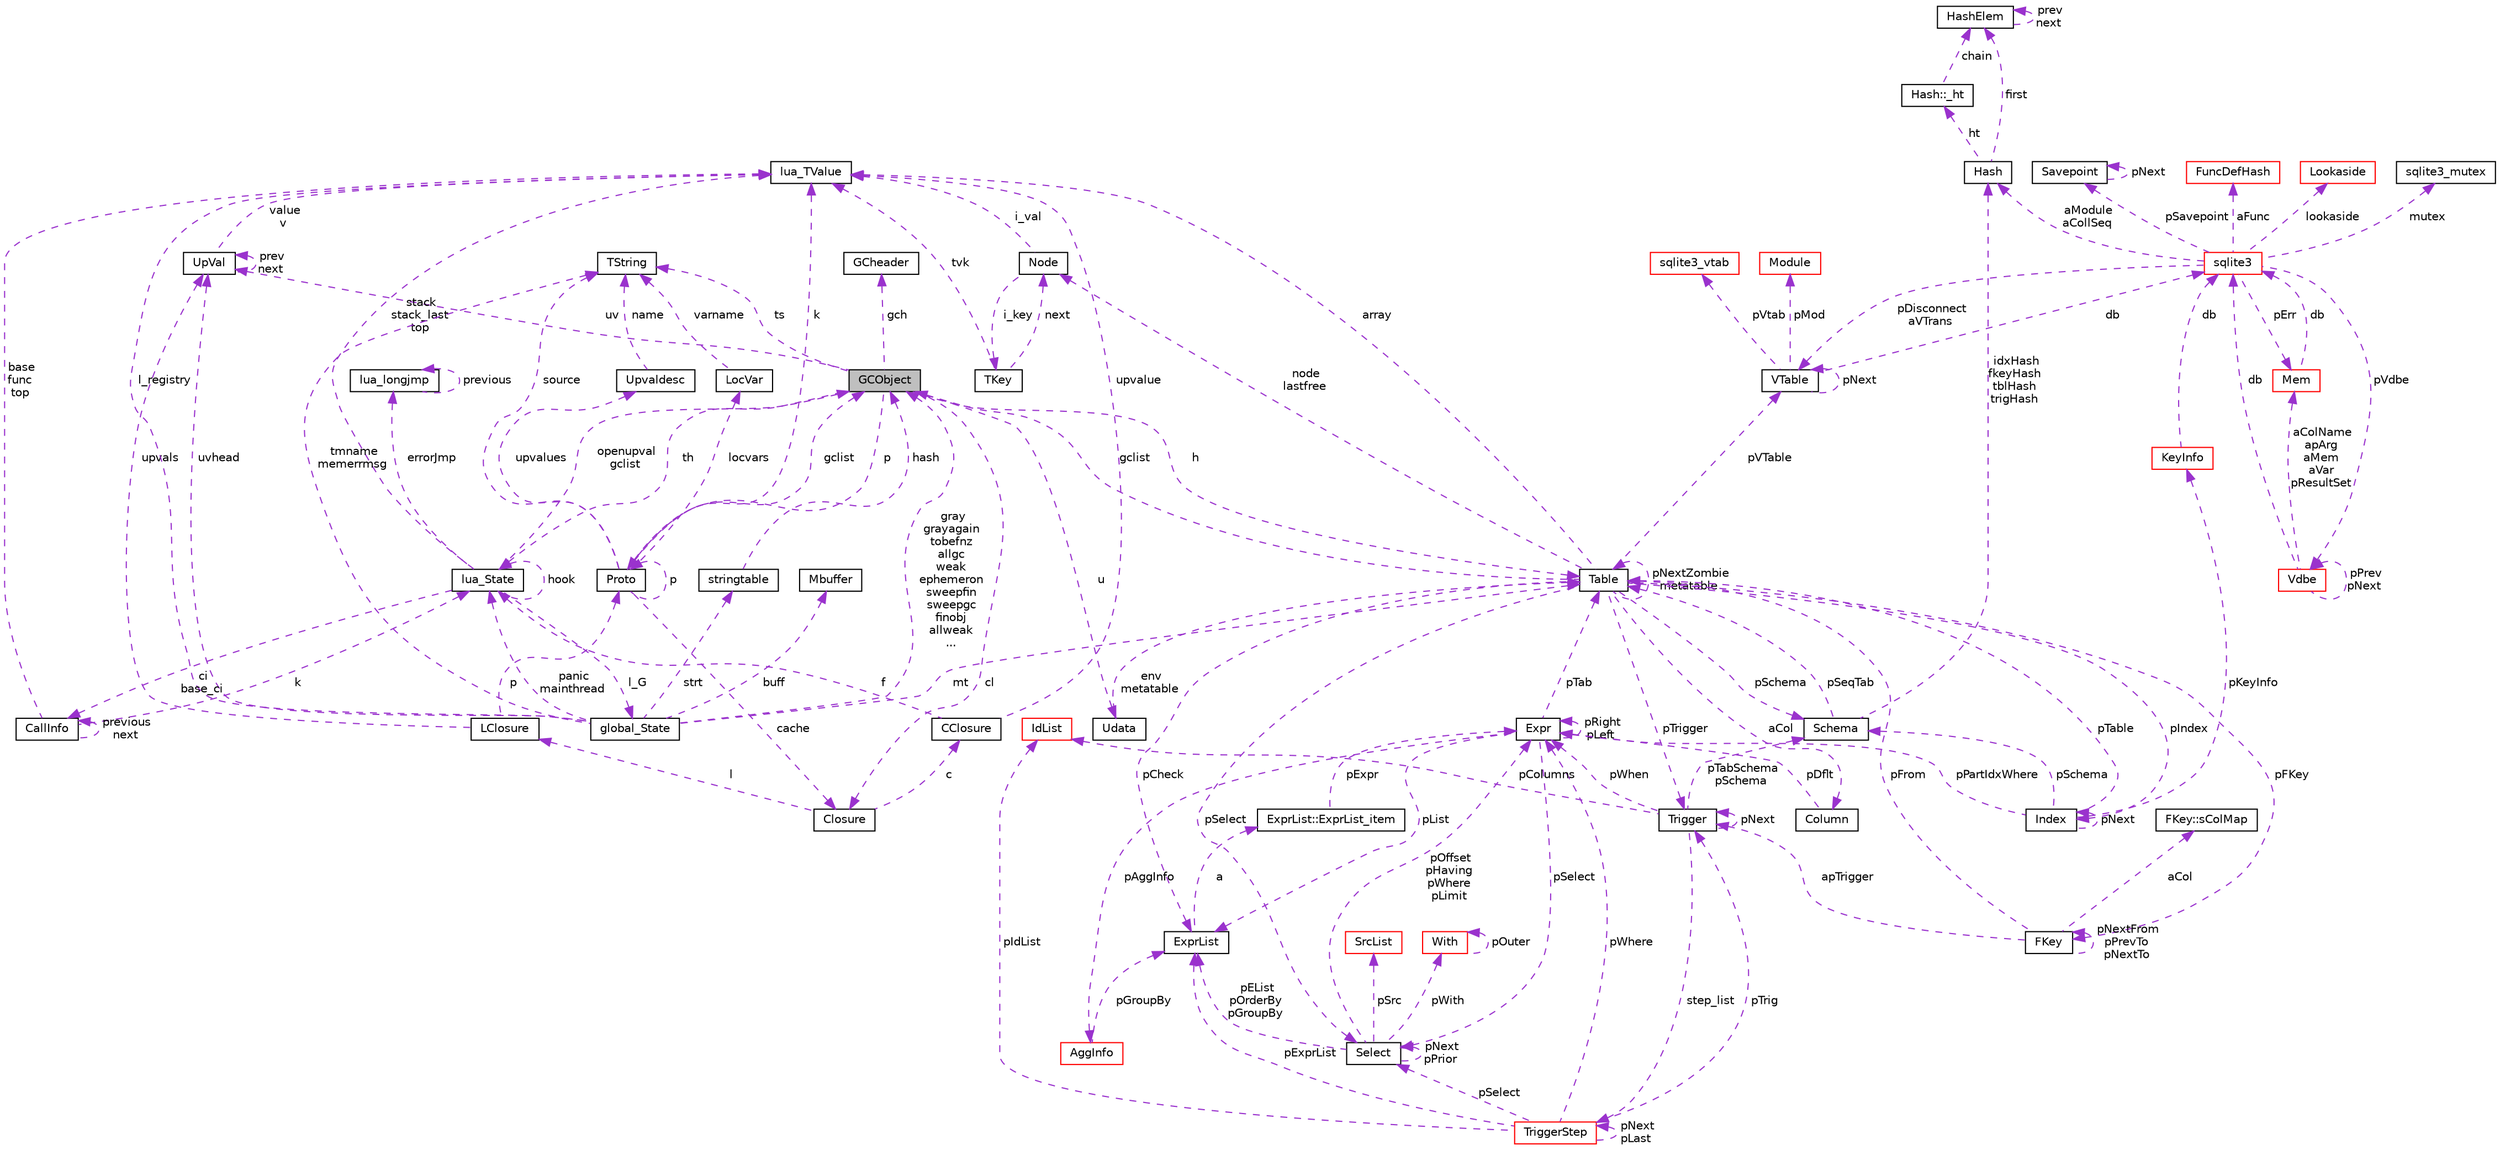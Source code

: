 digraph "GCObject"
{
  edge [fontname="Helvetica",fontsize="10",labelfontname="Helvetica",labelfontsize="10"];
  node [fontname="Helvetica",fontsize="10",shape=record];
  Node1 [label="GCObject",height=0.2,width=0.4,color="black", fillcolor="grey75", style="filled", fontcolor="black"];
  Node2 -> Node1 [dir="back",color="darkorchid3",fontsize="10",style="dashed",label=" uv" ,fontname="Helvetica"];
  Node2 [label="UpVal",height=0.2,width=0.4,color="black", fillcolor="white", style="filled",URL="$struct_up_val.html"];
  Node2 -> Node2 [dir="back",color="darkorchid3",fontsize="10",style="dashed",label=" prev\nnext" ,fontname="Helvetica"];
  Node3 -> Node2 [dir="back",color="darkorchid3",fontsize="10",style="dashed",label=" value\nv" ,fontname="Helvetica"];
  Node3 [label="lua_TValue",height=0.2,width=0.4,color="black", fillcolor="white", style="filled",URL="$structlua___t_value.html"];
  Node4 -> Node1 [dir="back",color="darkorchid3",fontsize="10",style="dashed",label=" p" ,fontname="Helvetica"];
  Node4 [label="Proto",height=0.2,width=0.4,color="black", fillcolor="white", style="filled",URL="$struct_proto.html"];
  Node3 -> Node4 [dir="back",color="darkorchid3",fontsize="10",style="dashed",label=" k" ,fontname="Helvetica"];
  Node4 -> Node4 [dir="back",color="darkorchid3",fontsize="10",style="dashed",label=" p" ,fontname="Helvetica"];
  Node5 -> Node4 [dir="back",color="darkorchid3",fontsize="10",style="dashed",label=" locvars" ,fontname="Helvetica"];
  Node5 [label="LocVar",height=0.2,width=0.4,color="black", fillcolor="white", style="filled",URL="$struct_loc_var.html"];
  Node6 -> Node5 [dir="back",color="darkorchid3",fontsize="10",style="dashed",label=" varname" ,fontname="Helvetica"];
  Node6 [label="TString",height=0.2,width=0.4,color="black", fillcolor="white", style="filled",URL="$union_t_string.html"];
  Node6 -> Node4 [dir="back",color="darkorchid3",fontsize="10",style="dashed",label=" source" ,fontname="Helvetica"];
  Node7 -> Node4 [dir="back",color="darkorchid3",fontsize="10",style="dashed",label=" cache" ,fontname="Helvetica"];
  Node7 [label="Closure",height=0.2,width=0.4,color="black", fillcolor="white", style="filled",URL="$union_closure.html"];
  Node8 -> Node7 [dir="back",color="darkorchid3",fontsize="10",style="dashed",label=" c" ,fontname="Helvetica"];
  Node8 [label="CClosure",height=0.2,width=0.4,color="black", fillcolor="white", style="filled",URL="$struct_c_closure.html"];
  Node3 -> Node8 [dir="back",color="darkorchid3",fontsize="10",style="dashed",label=" upvalue" ,fontname="Helvetica"];
  Node9 -> Node8 [dir="back",color="darkorchid3",fontsize="10",style="dashed",label=" f" ,fontname="Helvetica"];
  Node9 [label="lua_State",height=0.2,width=0.4,color="black", fillcolor="white", style="filled",URL="$structlua___state.html"];
  Node3 -> Node9 [dir="back",color="darkorchid3",fontsize="10",style="dashed",label=" stack\nstack_last\ntop" ,fontname="Helvetica"];
  Node10 -> Node9 [dir="back",color="darkorchid3",fontsize="10",style="dashed",label=" errorJmp" ,fontname="Helvetica"];
  Node10 [label="lua_longjmp",height=0.2,width=0.4,color="black", fillcolor="white", style="filled",URL="$structlua__longjmp.html"];
  Node10 -> Node10 [dir="back",color="darkorchid3",fontsize="10",style="dashed",label=" previous" ,fontname="Helvetica"];
  Node11 -> Node9 [dir="back",color="darkorchid3",fontsize="10",style="dashed",label=" l_G" ,fontname="Helvetica"];
  Node11 [label="global_State",height=0.2,width=0.4,color="black", fillcolor="white", style="filled",URL="$structglobal___state.html"];
  Node2 -> Node11 [dir="back",color="darkorchid3",fontsize="10",style="dashed",label=" uvhead" ,fontname="Helvetica"];
  Node3 -> Node11 [dir="back",color="darkorchid3",fontsize="10",style="dashed",label=" l_registry" ,fontname="Helvetica"];
  Node12 -> Node11 [dir="back",color="darkorchid3",fontsize="10",style="dashed",label=" strt" ,fontname="Helvetica"];
  Node12 [label="stringtable",height=0.2,width=0.4,color="black", fillcolor="white", style="filled",URL="$structstringtable.html"];
  Node1 -> Node12 [dir="back",color="darkorchid3",fontsize="10",style="dashed",label=" hash" ,fontname="Helvetica"];
  Node6 -> Node11 [dir="back",color="darkorchid3",fontsize="10",style="dashed",label=" tmname\nmemerrmsg" ,fontname="Helvetica"];
  Node13 -> Node11 [dir="back",color="darkorchid3",fontsize="10",style="dashed",label=" mt" ,fontname="Helvetica"];
  Node13 [label="Table",height=0.2,width=0.4,color="black", fillcolor="white", style="filled",URL="$struct_table.html"];
  Node14 -> Node13 [dir="back",color="darkorchid3",fontsize="10",style="dashed",label=" node\nlastfree" ,fontname="Helvetica"];
  Node14 [label="Node",height=0.2,width=0.4,color="black", fillcolor="white", style="filled",URL="$struct_node.html"];
  Node3 -> Node14 [dir="back",color="darkorchid3",fontsize="10",style="dashed",label=" i_val" ,fontname="Helvetica"];
  Node15 -> Node14 [dir="back",color="darkorchid3",fontsize="10",style="dashed",label=" i_key" ,fontname="Helvetica"];
  Node15 [label="TKey",height=0.2,width=0.4,color="black", fillcolor="white", style="filled",URL="$union_t_key.html"];
  Node14 -> Node15 [dir="back",color="darkorchid3",fontsize="10",style="dashed",label=" next" ,fontname="Helvetica"];
  Node3 -> Node15 [dir="back",color="darkorchid3",fontsize="10",style="dashed",label=" tvk" ,fontname="Helvetica"];
  Node16 -> Node13 [dir="back",color="darkorchid3",fontsize="10",style="dashed",label=" pSchema" ,fontname="Helvetica"];
  Node16 [label="Schema",height=0.2,width=0.4,color="black", fillcolor="white", style="filled",URL="$struct_schema.html"];
  Node13 -> Node16 [dir="back",color="darkorchid3",fontsize="10",style="dashed",label=" pSeqTab" ,fontname="Helvetica"];
  Node17 -> Node16 [dir="back",color="darkorchid3",fontsize="10",style="dashed",label=" idxHash\nfkeyHash\ntblHash\ntrigHash" ,fontname="Helvetica"];
  Node17 [label="Hash",height=0.2,width=0.4,color="black", fillcolor="white", style="filled",URL="$struct_hash.html"];
  Node18 -> Node17 [dir="back",color="darkorchid3",fontsize="10",style="dashed",label=" ht" ,fontname="Helvetica"];
  Node18 [label="Hash::_ht",height=0.2,width=0.4,color="black", fillcolor="white", style="filled",URL="$struct_hash_1_1__ht.html"];
  Node19 -> Node18 [dir="back",color="darkorchid3",fontsize="10",style="dashed",label=" chain" ,fontname="Helvetica"];
  Node19 [label="HashElem",height=0.2,width=0.4,color="black", fillcolor="white", style="filled",URL="$struct_hash_elem.html"];
  Node19 -> Node19 [dir="back",color="darkorchid3",fontsize="10",style="dashed",label=" prev\nnext" ,fontname="Helvetica"];
  Node19 -> Node17 [dir="back",color="darkorchid3",fontsize="10",style="dashed",label=" first" ,fontname="Helvetica"];
  Node3 -> Node13 [dir="back",color="darkorchid3",fontsize="10",style="dashed",label=" array" ,fontname="Helvetica"];
  Node20 -> Node13 [dir="back",color="darkorchid3",fontsize="10",style="dashed",label=" aCol" ,fontname="Helvetica"];
  Node20 [label="Column",height=0.2,width=0.4,color="black", fillcolor="white", style="filled",URL="$struct_column.html"];
  Node21 -> Node20 [dir="back",color="darkorchid3",fontsize="10",style="dashed",label=" pDflt" ,fontname="Helvetica"];
  Node21 [label="Expr",height=0.2,width=0.4,color="black", fillcolor="white", style="filled",URL="$struct_expr.html"];
  Node22 -> Node21 [dir="back",color="darkorchid3",fontsize="10",style="dashed",label=" pAggInfo" ,fontname="Helvetica"];
  Node22 [label="AggInfo",height=0.2,width=0.4,color="red", fillcolor="white", style="filled",URL="$struct_agg_info.html"];
  Node23 -> Node22 [dir="back",color="darkorchid3",fontsize="10",style="dashed",label=" pGroupBy" ,fontname="Helvetica"];
  Node23 [label="ExprList",height=0.2,width=0.4,color="black", fillcolor="white", style="filled",URL="$struct_expr_list.html"];
  Node24 -> Node23 [dir="back",color="darkorchid3",fontsize="10",style="dashed",label=" a" ,fontname="Helvetica"];
  Node24 [label="ExprList::ExprList_item",height=0.2,width=0.4,color="black", fillcolor="white", style="filled",URL="$struct_expr_list_1_1_expr_list__item.html"];
  Node21 -> Node24 [dir="back",color="darkorchid3",fontsize="10",style="dashed",label=" pExpr" ,fontname="Helvetica"];
  Node21 -> Node21 [dir="back",color="darkorchid3",fontsize="10",style="dashed",label=" pRight\npLeft" ,fontname="Helvetica"];
  Node13 -> Node21 [dir="back",color="darkorchid3",fontsize="10",style="dashed",label=" pTab" ,fontname="Helvetica"];
  Node25 -> Node21 [dir="back",color="darkorchid3",fontsize="10",style="dashed",label=" pSelect" ,fontname="Helvetica"];
  Node25 [label="Select",height=0.2,width=0.4,color="black", fillcolor="white", style="filled",URL="$struct_select.html"];
  Node21 -> Node25 [dir="back",color="darkorchid3",fontsize="10",style="dashed",label=" pOffset\npHaving\npWhere\npLimit" ,fontname="Helvetica"];
  Node26 -> Node25 [dir="back",color="darkorchid3",fontsize="10",style="dashed",label=" pWith" ,fontname="Helvetica"];
  Node26 [label="With",height=0.2,width=0.4,color="red", fillcolor="white", style="filled",URL="$struct_with.html"];
  Node26 -> Node26 [dir="back",color="darkorchid3",fontsize="10",style="dashed",label=" pOuter" ,fontname="Helvetica"];
  Node25 -> Node25 [dir="back",color="darkorchid3",fontsize="10",style="dashed",label=" pNext\npPrior" ,fontname="Helvetica"];
  Node27 -> Node25 [dir="back",color="darkorchid3",fontsize="10",style="dashed",label=" pSrc" ,fontname="Helvetica"];
  Node27 [label="SrcList",height=0.2,width=0.4,color="red", fillcolor="white", style="filled",URL="$struct_src_list.html"];
  Node23 -> Node25 [dir="back",color="darkorchid3",fontsize="10",style="dashed",label=" pEList\npOrderBy\npGroupBy" ,fontname="Helvetica"];
  Node23 -> Node21 [dir="back",color="darkorchid3",fontsize="10",style="dashed",label=" pList" ,fontname="Helvetica"];
  Node28 -> Node13 [dir="back",color="darkorchid3",fontsize="10",style="dashed",label=" pFKey" ,fontname="Helvetica"];
  Node28 [label="FKey",height=0.2,width=0.4,color="black", fillcolor="white", style="filled",URL="$struct_f_key.html"];
  Node29 -> Node28 [dir="back",color="darkorchid3",fontsize="10",style="dashed",label=" aCol" ,fontname="Helvetica"];
  Node29 [label="FKey::sColMap",height=0.2,width=0.4,color="black", fillcolor="white", style="filled",URL="$struct_f_key_1_1s_col_map.html"];
  Node28 -> Node28 [dir="back",color="darkorchid3",fontsize="10",style="dashed",label=" pNextFrom\npPrevTo\npNextTo" ,fontname="Helvetica"];
  Node13 -> Node28 [dir="back",color="darkorchid3",fontsize="10",style="dashed",label=" pFrom" ,fontname="Helvetica"];
  Node30 -> Node28 [dir="back",color="darkorchid3",fontsize="10",style="dashed",label=" apTrigger" ,fontname="Helvetica"];
  Node30 [label="Trigger",height=0.2,width=0.4,color="black", fillcolor="white", style="filled",URL="$struct_trigger.html"];
  Node31 -> Node30 [dir="back",color="darkorchid3",fontsize="10",style="dashed",label=" step_list" ,fontname="Helvetica"];
  Node31 [label="TriggerStep",height=0.2,width=0.4,color="red", fillcolor="white", style="filled",URL="$struct_trigger_step.html"];
  Node31 -> Node31 [dir="back",color="darkorchid3",fontsize="10",style="dashed",label=" pNext\npLast" ,fontname="Helvetica"];
  Node21 -> Node31 [dir="back",color="darkorchid3",fontsize="10",style="dashed",label=" pWhere" ,fontname="Helvetica"];
  Node32 -> Node31 [dir="back",color="darkorchid3",fontsize="10",style="dashed",label=" pIdList" ,fontname="Helvetica"];
  Node32 [label="IdList",height=0.2,width=0.4,color="red", fillcolor="white", style="filled",URL="$struct_id_list.html"];
  Node25 -> Node31 [dir="back",color="darkorchid3",fontsize="10",style="dashed",label=" pSelect" ,fontname="Helvetica"];
  Node30 -> Node31 [dir="back",color="darkorchid3",fontsize="10",style="dashed",label=" pTrig" ,fontname="Helvetica"];
  Node23 -> Node31 [dir="back",color="darkorchid3",fontsize="10",style="dashed",label=" pExprList" ,fontname="Helvetica"];
  Node16 -> Node30 [dir="back",color="darkorchid3",fontsize="10",style="dashed",label=" pTabSchema\npSchema" ,fontname="Helvetica"];
  Node21 -> Node30 [dir="back",color="darkorchid3",fontsize="10",style="dashed",label=" pWhen" ,fontname="Helvetica"];
  Node32 -> Node30 [dir="back",color="darkorchid3",fontsize="10",style="dashed",label=" pColumns" ,fontname="Helvetica"];
  Node30 -> Node30 [dir="back",color="darkorchid3",fontsize="10",style="dashed",label=" pNext" ,fontname="Helvetica"];
  Node33 -> Node13 [dir="back",color="darkorchid3",fontsize="10",style="dashed",label=" pVTable" ,fontname="Helvetica"];
  Node33 [label="VTable",height=0.2,width=0.4,color="black", fillcolor="white", style="filled",URL="$struct_v_table.html"];
  Node34 -> Node33 [dir="back",color="darkorchid3",fontsize="10",style="dashed",label=" db" ,fontname="Helvetica"];
  Node34 [label="sqlite3",height=0.2,width=0.4,color="red", fillcolor="white", style="filled",URL="$structsqlite3.html"];
  Node35 -> Node34 [dir="back",color="darkorchid3",fontsize="10",style="dashed",label=" pErr" ,fontname="Helvetica"];
  Node35 [label="Mem",height=0.2,width=0.4,color="red", fillcolor="white", style="filled",URL="$struct_mem.html"];
  Node34 -> Node35 [dir="back",color="darkorchid3",fontsize="10",style="dashed",label=" db" ,fontname="Helvetica"];
  Node36 -> Node34 [dir="back",color="darkorchid3",fontsize="10",style="dashed",label=" pVdbe" ,fontname="Helvetica"];
  Node36 [label="Vdbe",height=0.2,width=0.4,color="red", fillcolor="white", style="filled",URL="$struct_vdbe.html"];
  Node36 -> Node36 [dir="back",color="darkorchid3",fontsize="10",style="dashed",label=" pPrev\npNext" ,fontname="Helvetica"];
  Node35 -> Node36 [dir="back",color="darkorchid3",fontsize="10",style="dashed",label=" aColName\napArg\naMem\naVar\npResultSet" ,fontname="Helvetica"];
  Node34 -> Node36 [dir="back",color="darkorchid3",fontsize="10",style="dashed",label=" db" ,fontname="Helvetica"];
  Node37 -> Node34 [dir="back",color="darkorchid3",fontsize="10",style="dashed",label=" pSavepoint" ,fontname="Helvetica"];
  Node37 [label="Savepoint",height=0.2,width=0.4,color="black", fillcolor="white", style="filled",URL="$struct_savepoint.html"];
  Node37 -> Node37 [dir="back",color="darkorchid3",fontsize="10",style="dashed",label=" pNext" ,fontname="Helvetica"];
  Node38 -> Node34 [dir="back",color="darkorchid3",fontsize="10",style="dashed",label=" aFunc" ,fontname="Helvetica"];
  Node38 [label="FuncDefHash",height=0.2,width=0.4,color="red", fillcolor="white", style="filled",URL="$struct_func_def_hash.html"];
  Node39 -> Node34 [dir="back",color="darkorchid3",fontsize="10",style="dashed",label=" lookaside" ,fontname="Helvetica"];
  Node39 [label="Lookaside",height=0.2,width=0.4,color="red", fillcolor="white", style="filled",URL="$struct_lookaside.html"];
  Node40 -> Node34 [dir="back",color="darkorchid3",fontsize="10",style="dashed",label=" mutex" ,fontname="Helvetica"];
  Node40 [label="sqlite3_mutex",height=0.2,width=0.4,color="black", fillcolor="white", style="filled",URL="$structsqlite3__mutex.html"];
  Node33 -> Node34 [dir="back",color="darkorchid3",fontsize="10",style="dashed",label=" pDisconnect\naVTrans" ,fontname="Helvetica"];
  Node17 -> Node34 [dir="back",color="darkorchid3",fontsize="10",style="dashed",label=" aModule\naCollSeq" ,fontname="Helvetica"];
  Node33 -> Node33 [dir="back",color="darkorchid3",fontsize="10",style="dashed",label=" pNext" ,fontname="Helvetica"];
  Node41 -> Node33 [dir="back",color="darkorchid3",fontsize="10",style="dashed",label=" pMod" ,fontname="Helvetica"];
  Node41 [label="Module",height=0.2,width=0.4,color="red", fillcolor="white", style="filled",URL="$struct_module.html"];
  Node42 -> Node33 [dir="back",color="darkorchid3",fontsize="10",style="dashed",label=" pVtab" ,fontname="Helvetica"];
  Node42 [label="sqlite3_vtab",height=0.2,width=0.4,color="red", fillcolor="white", style="filled",URL="$structsqlite3__vtab.html"];
  Node13 -> Node13 [dir="back",color="darkorchid3",fontsize="10",style="dashed",label=" pNextZombie\nmetatable" ,fontname="Helvetica"];
  Node30 -> Node13 [dir="back",color="darkorchid3",fontsize="10",style="dashed",label=" pTrigger" ,fontname="Helvetica"];
  Node25 -> Node13 [dir="back",color="darkorchid3",fontsize="10",style="dashed",label=" pSelect" ,fontname="Helvetica"];
  Node1 -> Node13 [dir="back",color="darkorchid3",fontsize="10",style="dashed",label=" gclist" ,fontname="Helvetica"];
  Node23 -> Node13 [dir="back",color="darkorchid3",fontsize="10",style="dashed",label=" pCheck" ,fontname="Helvetica"];
  Node43 -> Node13 [dir="back",color="darkorchid3",fontsize="10",style="dashed",label=" pIndex" ,fontname="Helvetica"];
  Node43 [label="Index",height=0.2,width=0.4,color="black", fillcolor="white", style="filled",URL="$struct_index.html"];
  Node16 -> Node43 [dir="back",color="darkorchid3",fontsize="10",style="dashed",label=" pSchema" ,fontname="Helvetica"];
  Node21 -> Node43 [dir="back",color="darkorchid3",fontsize="10",style="dashed",label=" pPartIdxWhere" ,fontname="Helvetica"];
  Node13 -> Node43 [dir="back",color="darkorchid3",fontsize="10",style="dashed",label=" pTable" ,fontname="Helvetica"];
  Node44 -> Node43 [dir="back",color="darkorchid3",fontsize="10",style="dashed",label=" pKeyInfo" ,fontname="Helvetica"];
  Node44 [label="KeyInfo",height=0.2,width=0.4,color="red", fillcolor="white", style="filled",URL="$struct_key_info.html"];
  Node34 -> Node44 [dir="back",color="darkorchid3",fontsize="10",style="dashed",label=" db" ,fontname="Helvetica"];
  Node43 -> Node43 [dir="back",color="darkorchid3",fontsize="10",style="dashed",label=" pNext" ,fontname="Helvetica"];
  Node1 -> Node11 [dir="back",color="darkorchid3",fontsize="10",style="dashed",label=" gray\ngrayagain\ntobefnz\nallgc\nweak\nephemeron\nsweepfin\nsweepgc\nfinobj\nallweak\n..." ,fontname="Helvetica"];
  Node9 -> Node11 [dir="back",color="darkorchid3",fontsize="10",style="dashed",label=" panic\nmainthread" ,fontname="Helvetica"];
  Node45 -> Node11 [dir="back",color="darkorchid3",fontsize="10",style="dashed",label=" buff" ,fontname="Helvetica"];
  Node45 [label="Mbuffer",height=0.2,width=0.4,color="black", fillcolor="white", style="filled",URL="$struct_mbuffer.html"];
  Node1 -> Node9 [dir="back",color="darkorchid3",fontsize="10",style="dashed",label=" openupval\ngclist" ,fontname="Helvetica"];
  Node9 -> Node9 [dir="back",color="darkorchid3",fontsize="10",style="dashed",label=" hook" ,fontname="Helvetica"];
  Node46 -> Node9 [dir="back",color="darkorchid3",fontsize="10",style="dashed",label=" ci\nbase_ci" ,fontname="Helvetica"];
  Node46 [label="CallInfo",height=0.2,width=0.4,color="black", fillcolor="white", style="filled",URL="$struct_call_info.html"];
  Node3 -> Node46 [dir="back",color="darkorchid3",fontsize="10",style="dashed",label=" base\nfunc\ntop" ,fontname="Helvetica"];
  Node9 -> Node46 [dir="back",color="darkorchid3",fontsize="10",style="dashed",label=" k" ,fontname="Helvetica"];
  Node46 -> Node46 [dir="back",color="darkorchid3",fontsize="10",style="dashed",label=" previous\nnext" ,fontname="Helvetica"];
  Node47 -> Node7 [dir="back",color="darkorchid3",fontsize="10",style="dashed",label=" l" ,fontname="Helvetica"];
  Node47 [label="LClosure",height=0.2,width=0.4,color="black", fillcolor="white", style="filled",URL="$struct_l_closure.html"];
  Node2 -> Node47 [dir="back",color="darkorchid3",fontsize="10",style="dashed",label=" upvals" ,fontname="Helvetica"];
  Node4 -> Node47 [dir="back",color="darkorchid3",fontsize="10",style="dashed",label=" p" ,fontname="Helvetica"];
  Node1 -> Node4 [dir="back",color="darkorchid3",fontsize="10",style="dashed",label=" gclist" ,fontname="Helvetica"];
  Node48 -> Node4 [dir="back",color="darkorchid3",fontsize="10",style="dashed",label=" upvalues" ,fontname="Helvetica"];
  Node48 [label="Upvaldesc",height=0.2,width=0.4,color="black", fillcolor="white", style="filled",URL="$struct_upvaldesc.html"];
  Node6 -> Node48 [dir="back",color="darkorchid3",fontsize="10",style="dashed",label=" name" ,fontname="Helvetica"];
  Node6 -> Node1 [dir="back",color="darkorchid3",fontsize="10",style="dashed",label=" ts" ,fontname="Helvetica"];
  Node7 -> Node1 [dir="back",color="darkorchid3",fontsize="10",style="dashed",label=" cl" ,fontname="Helvetica"];
  Node49 -> Node1 [dir="back",color="darkorchid3",fontsize="10",style="dashed",label=" gch" ,fontname="Helvetica"];
  Node49 [label="GCheader",height=0.2,width=0.4,color="black", fillcolor="white", style="filled",URL="$struct_g_cheader.html"];
  Node13 -> Node1 [dir="back",color="darkorchid3",fontsize="10",style="dashed",label=" h" ,fontname="Helvetica"];
  Node50 -> Node1 [dir="back",color="darkorchid3",fontsize="10",style="dashed",label=" u" ,fontname="Helvetica"];
  Node50 [label="Udata",height=0.2,width=0.4,color="black", fillcolor="white", style="filled",URL="$union_udata.html"];
  Node13 -> Node50 [dir="back",color="darkorchid3",fontsize="10",style="dashed",label=" env\nmetatable" ,fontname="Helvetica"];
  Node9 -> Node1 [dir="back",color="darkorchid3",fontsize="10",style="dashed",label=" th" ,fontname="Helvetica"];
}
